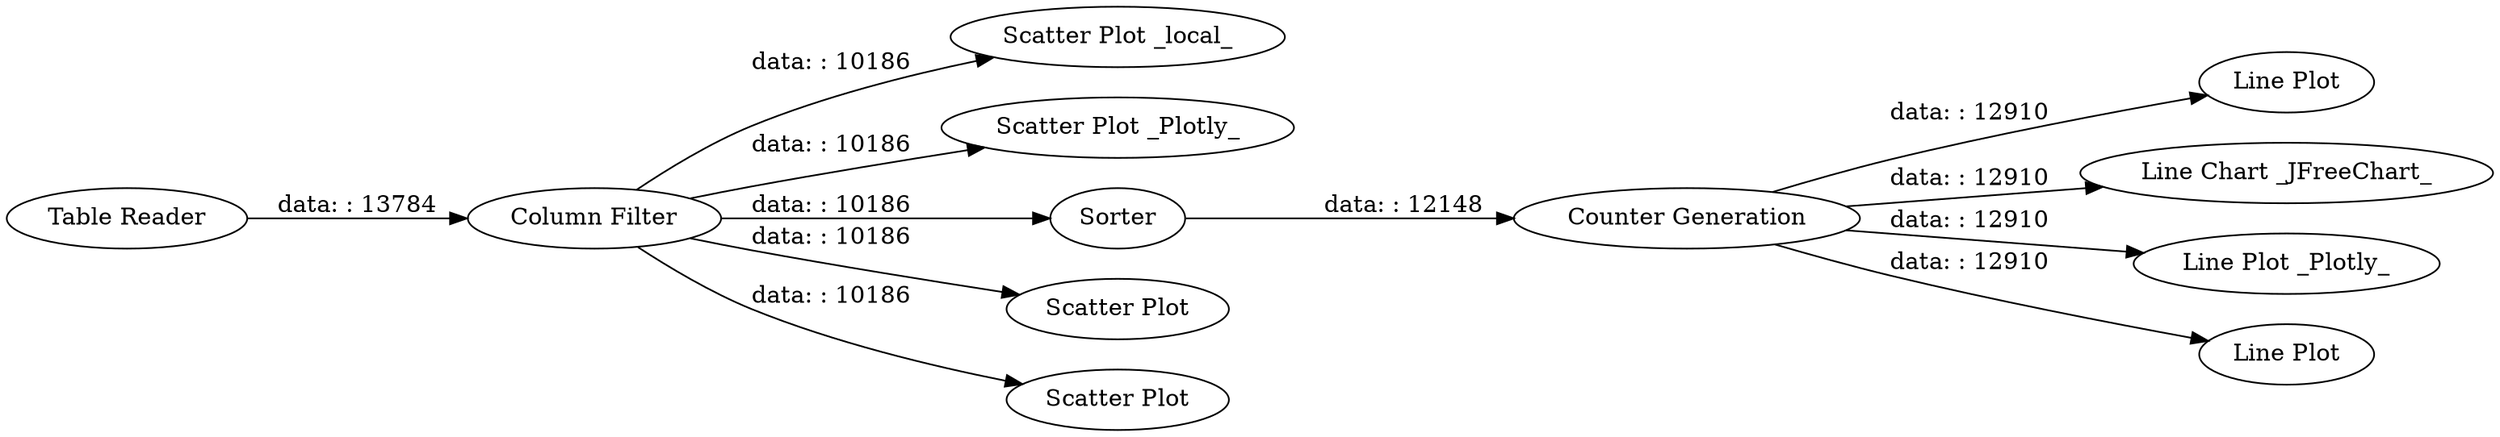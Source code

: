 digraph {
	"-4755060056034242514_91" [label="Scatter Plot _local_"]
	"-4755060056034242514_92" [label="Scatter Plot _Plotly_"]
	"-4755060056034242514_98" [label=Sorter]
	"-4755060056034242514_96" [label="Line Plot"]
	"-4755060056034242514_97" [label="Line Chart _JFreeChart_"]
	"-4755060056034242514_10" [label="Scatter Plot"]
	"-4755060056034242514_99" [label="Counter Generation"]
	"-4755060056034242514_93" [label="Scatter Plot"]
	"-4755060056034242514_90" [label="Table Reader"]
	"-4755060056034242514_77" [label="Column Filter"]
	"-4755060056034242514_95" [label="Line Plot _Plotly_"]
	"-4755060056034242514_94" [label="Line Plot"]
	"-4755060056034242514_99" -> "-4755060056034242514_97" [label="data: : 12910"]
	"-4755060056034242514_77" -> "-4755060056034242514_10" [label="data: : 10186"]
	"-4755060056034242514_77" -> "-4755060056034242514_91" [label="data: : 10186"]
	"-4755060056034242514_77" -> "-4755060056034242514_98" [label="data: : 10186"]
	"-4755060056034242514_98" -> "-4755060056034242514_99" [label="data: : 12148"]
	"-4755060056034242514_99" -> "-4755060056034242514_94" [label="data: : 12910"]
	"-4755060056034242514_77" -> "-4755060056034242514_92" [label="data: : 10186"]
	"-4755060056034242514_99" -> "-4755060056034242514_96" [label="data: : 12910"]
	"-4755060056034242514_90" -> "-4755060056034242514_77" [label="data: : 13784"]
	"-4755060056034242514_99" -> "-4755060056034242514_95" [label="data: : 12910"]
	"-4755060056034242514_77" -> "-4755060056034242514_93" [label="data: : 10186"]
	rankdir=LR
}
